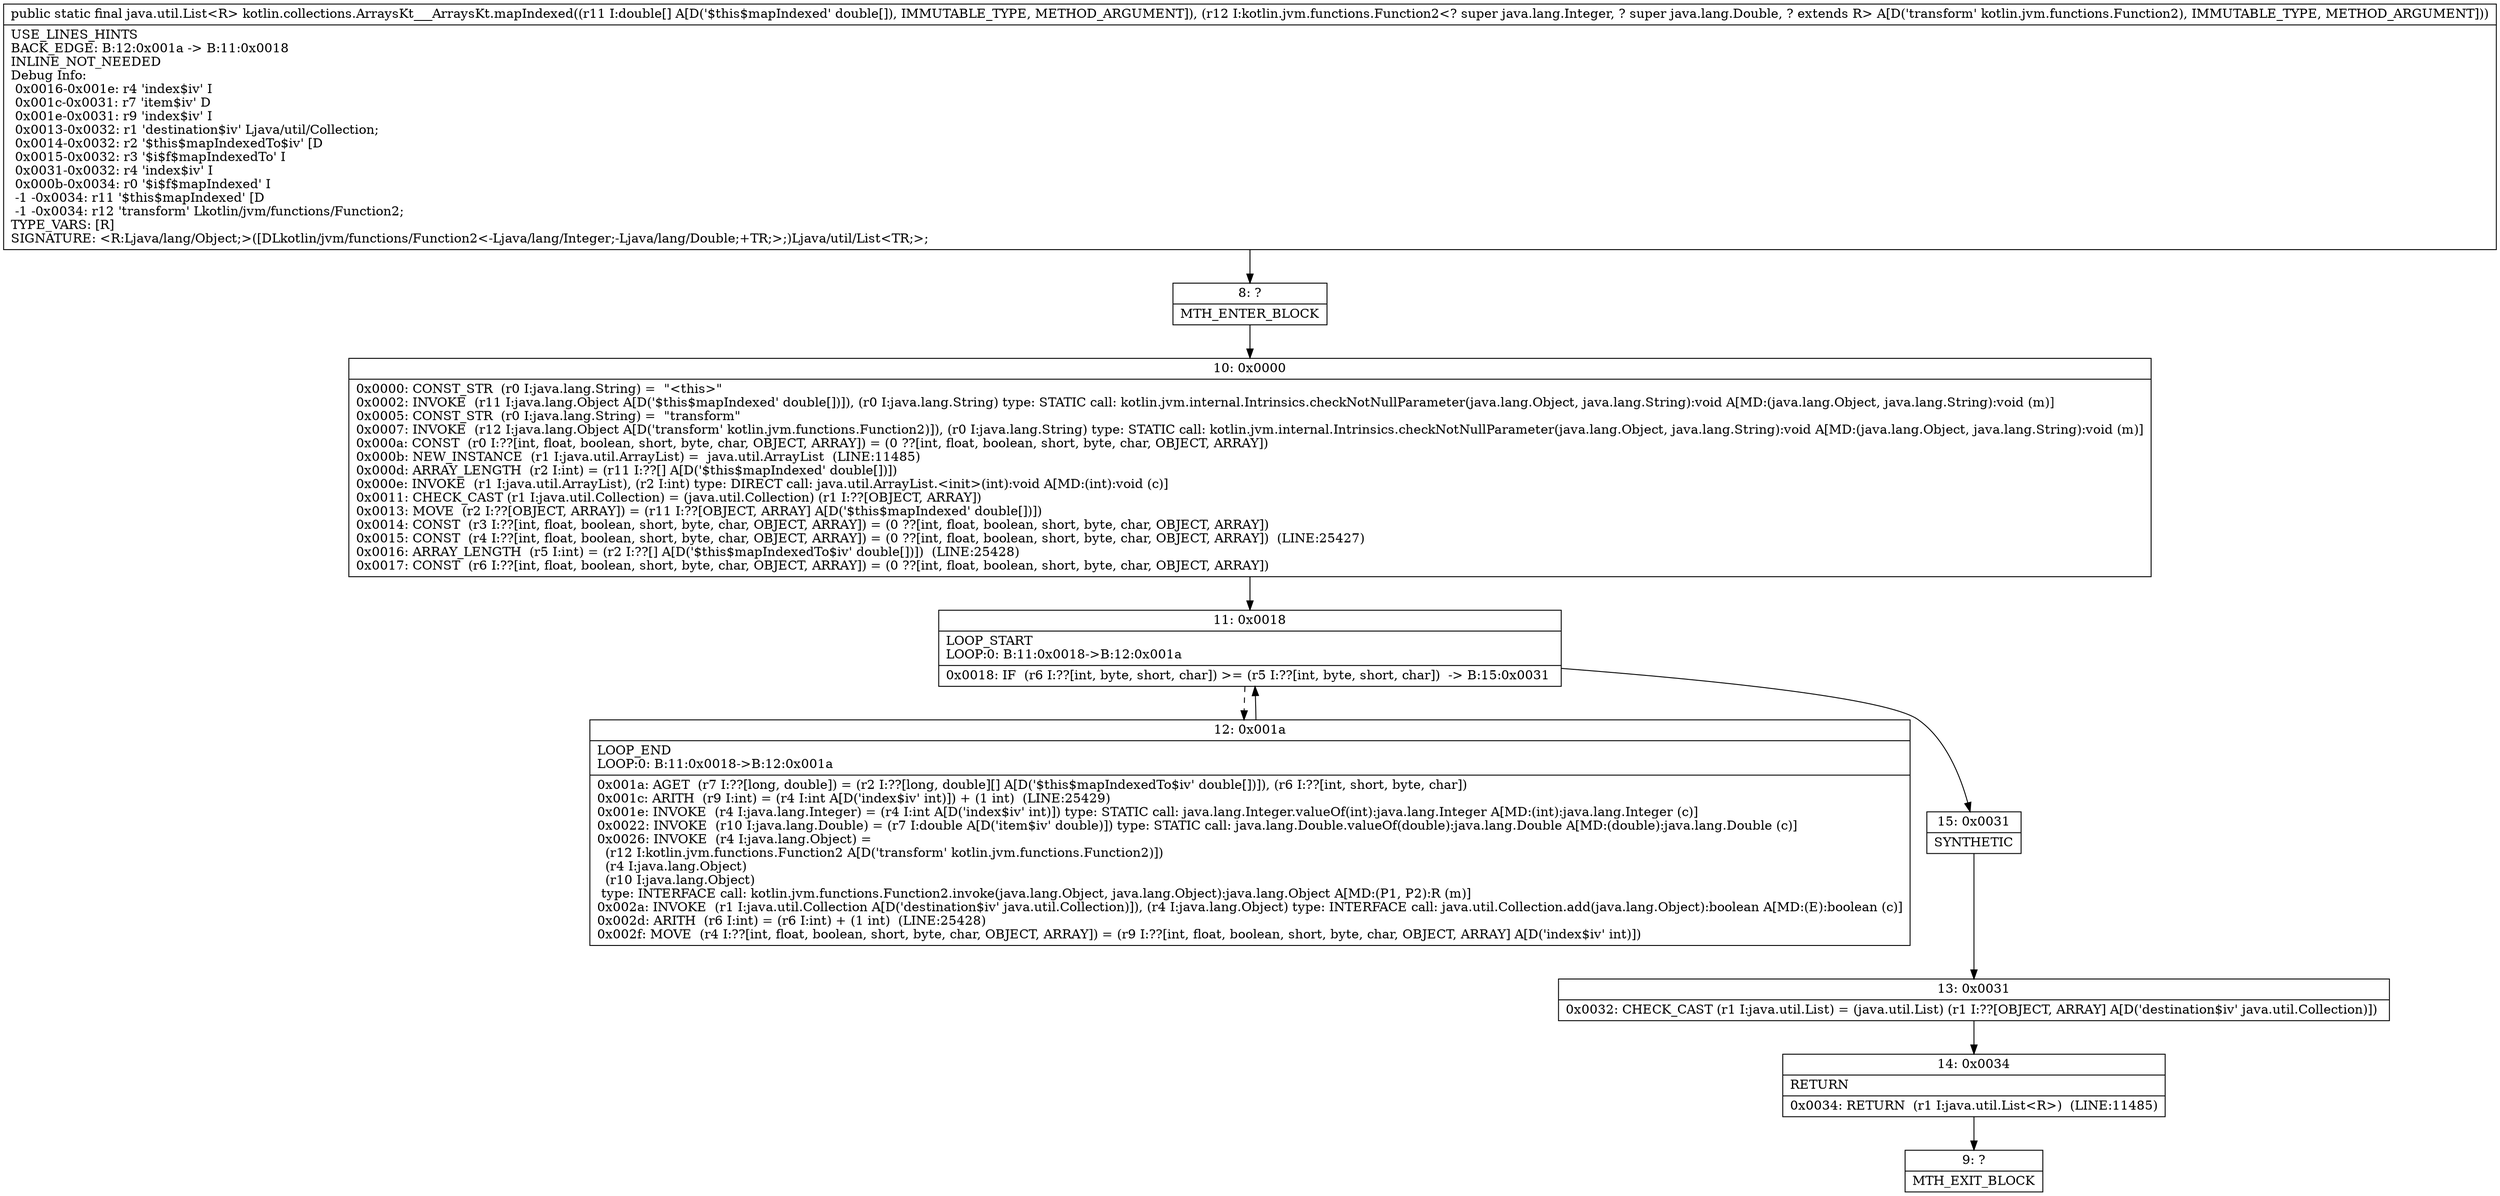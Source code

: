 digraph "CFG forkotlin.collections.ArraysKt___ArraysKt.mapIndexed([DLkotlin\/jvm\/functions\/Function2;)Ljava\/util\/List;" {
Node_8 [shape=record,label="{8\:\ ?|MTH_ENTER_BLOCK\l}"];
Node_10 [shape=record,label="{10\:\ 0x0000|0x0000: CONST_STR  (r0 I:java.lang.String) =  \"\<this\>\" \l0x0002: INVOKE  (r11 I:java.lang.Object A[D('$this$mapIndexed' double[])]), (r0 I:java.lang.String) type: STATIC call: kotlin.jvm.internal.Intrinsics.checkNotNullParameter(java.lang.Object, java.lang.String):void A[MD:(java.lang.Object, java.lang.String):void (m)]\l0x0005: CONST_STR  (r0 I:java.lang.String) =  \"transform\" \l0x0007: INVOKE  (r12 I:java.lang.Object A[D('transform' kotlin.jvm.functions.Function2)]), (r0 I:java.lang.String) type: STATIC call: kotlin.jvm.internal.Intrinsics.checkNotNullParameter(java.lang.Object, java.lang.String):void A[MD:(java.lang.Object, java.lang.String):void (m)]\l0x000a: CONST  (r0 I:??[int, float, boolean, short, byte, char, OBJECT, ARRAY]) = (0 ??[int, float, boolean, short, byte, char, OBJECT, ARRAY]) \l0x000b: NEW_INSTANCE  (r1 I:java.util.ArrayList) =  java.util.ArrayList  (LINE:11485)\l0x000d: ARRAY_LENGTH  (r2 I:int) = (r11 I:??[] A[D('$this$mapIndexed' double[])]) \l0x000e: INVOKE  (r1 I:java.util.ArrayList), (r2 I:int) type: DIRECT call: java.util.ArrayList.\<init\>(int):void A[MD:(int):void (c)]\l0x0011: CHECK_CAST (r1 I:java.util.Collection) = (java.util.Collection) (r1 I:??[OBJECT, ARRAY]) \l0x0013: MOVE  (r2 I:??[OBJECT, ARRAY]) = (r11 I:??[OBJECT, ARRAY] A[D('$this$mapIndexed' double[])]) \l0x0014: CONST  (r3 I:??[int, float, boolean, short, byte, char, OBJECT, ARRAY]) = (0 ??[int, float, boolean, short, byte, char, OBJECT, ARRAY]) \l0x0015: CONST  (r4 I:??[int, float, boolean, short, byte, char, OBJECT, ARRAY]) = (0 ??[int, float, boolean, short, byte, char, OBJECT, ARRAY])  (LINE:25427)\l0x0016: ARRAY_LENGTH  (r5 I:int) = (r2 I:??[] A[D('$this$mapIndexedTo$iv' double[])])  (LINE:25428)\l0x0017: CONST  (r6 I:??[int, float, boolean, short, byte, char, OBJECT, ARRAY]) = (0 ??[int, float, boolean, short, byte, char, OBJECT, ARRAY]) \l}"];
Node_11 [shape=record,label="{11\:\ 0x0018|LOOP_START\lLOOP:0: B:11:0x0018\-\>B:12:0x001a\l|0x0018: IF  (r6 I:??[int, byte, short, char]) \>= (r5 I:??[int, byte, short, char])  \-\> B:15:0x0031 \l}"];
Node_12 [shape=record,label="{12\:\ 0x001a|LOOP_END\lLOOP:0: B:11:0x0018\-\>B:12:0x001a\l|0x001a: AGET  (r7 I:??[long, double]) = (r2 I:??[long, double][] A[D('$this$mapIndexedTo$iv' double[])]), (r6 I:??[int, short, byte, char]) \l0x001c: ARITH  (r9 I:int) = (r4 I:int A[D('index$iv' int)]) + (1 int)  (LINE:25429)\l0x001e: INVOKE  (r4 I:java.lang.Integer) = (r4 I:int A[D('index$iv' int)]) type: STATIC call: java.lang.Integer.valueOf(int):java.lang.Integer A[MD:(int):java.lang.Integer (c)]\l0x0022: INVOKE  (r10 I:java.lang.Double) = (r7 I:double A[D('item$iv' double)]) type: STATIC call: java.lang.Double.valueOf(double):java.lang.Double A[MD:(double):java.lang.Double (c)]\l0x0026: INVOKE  (r4 I:java.lang.Object) = \l  (r12 I:kotlin.jvm.functions.Function2 A[D('transform' kotlin.jvm.functions.Function2)])\l  (r4 I:java.lang.Object)\l  (r10 I:java.lang.Object)\l type: INTERFACE call: kotlin.jvm.functions.Function2.invoke(java.lang.Object, java.lang.Object):java.lang.Object A[MD:(P1, P2):R (m)]\l0x002a: INVOKE  (r1 I:java.util.Collection A[D('destination$iv' java.util.Collection)]), (r4 I:java.lang.Object) type: INTERFACE call: java.util.Collection.add(java.lang.Object):boolean A[MD:(E):boolean (c)]\l0x002d: ARITH  (r6 I:int) = (r6 I:int) + (1 int)  (LINE:25428)\l0x002f: MOVE  (r4 I:??[int, float, boolean, short, byte, char, OBJECT, ARRAY]) = (r9 I:??[int, float, boolean, short, byte, char, OBJECT, ARRAY] A[D('index$iv' int)]) \l}"];
Node_15 [shape=record,label="{15\:\ 0x0031|SYNTHETIC\l}"];
Node_13 [shape=record,label="{13\:\ 0x0031|0x0032: CHECK_CAST (r1 I:java.util.List) = (java.util.List) (r1 I:??[OBJECT, ARRAY] A[D('destination$iv' java.util.Collection)]) \l}"];
Node_14 [shape=record,label="{14\:\ 0x0034|RETURN\l|0x0034: RETURN  (r1 I:java.util.List\<R\>)  (LINE:11485)\l}"];
Node_9 [shape=record,label="{9\:\ ?|MTH_EXIT_BLOCK\l}"];
MethodNode[shape=record,label="{public static final java.util.List\<R\> kotlin.collections.ArraysKt___ArraysKt.mapIndexed((r11 I:double[] A[D('$this$mapIndexed' double[]), IMMUTABLE_TYPE, METHOD_ARGUMENT]), (r12 I:kotlin.jvm.functions.Function2\<? super java.lang.Integer, ? super java.lang.Double, ? extends R\> A[D('transform' kotlin.jvm.functions.Function2), IMMUTABLE_TYPE, METHOD_ARGUMENT]))  | USE_LINES_HINTS\lBACK_EDGE: B:12:0x001a \-\> B:11:0x0018\lINLINE_NOT_NEEDED\lDebug Info:\l  0x0016\-0x001e: r4 'index$iv' I\l  0x001c\-0x0031: r7 'item$iv' D\l  0x001e\-0x0031: r9 'index$iv' I\l  0x0013\-0x0032: r1 'destination$iv' Ljava\/util\/Collection;\l  0x0014\-0x0032: r2 '$this$mapIndexedTo$iv' [D\l  0x0015\-0x0032: r3 '$i$f$mapIndexedTo' I\l  0x0031\-0x0032: r4 'index$iv' I\l  0x000b\-0x0034: r0 '$i$f$mapIndexed' I\l  \-1 \-0x0034: r11 '$this$mapIndexed' [D\l  \-1 \-0x0034: r12 'transform' Lkotlin\/jvm\/functions\/Function2;\lTYPE_VARS: [R]\lSIGNATURE: \<R:Ljava\/lang\/Object;\>([DLkotlin\/jvm\/functions\/Function2\<\-Ljava\/lang\/Integer;\-Ljava\/lang\/Double;+TR;\>;)Ljava\/util\/List\<TR;\>;\l}"];
MethodNode -> Node_8;Node_8 -> Node_10;
Node_10 -> Node_11;
Node_11 -> Node_12[style=dashed];
Node_11 -> Node_15;
Node_12 -> Node_11;
Node_15 -> Node_13;
Node_13 -> Node_14;
Node_14 -> Node_9;
}

